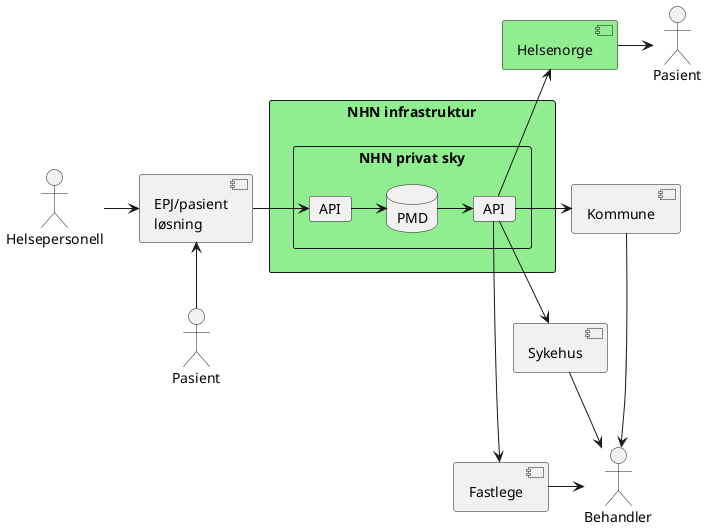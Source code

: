 @startuml

actor "Pasient" as pasient
actor "Helsepersonell" as helseinn

'component "DHO\nløsning" as dho
component "EPJ/pasient\nløsning" as annen

rectangle "NHN infrastruktur" as NHN #LightGreen {
'card "API" as apinn
'component "VKP" as VKP
'card "API" as apiut

rectangle "NHN privat sky" as NHNPS {
   card "API" as apinn2
   database "PMD" as pmd
   card "API" as apiut2
}
}
'component "Kommune\nPLO EPJ" as epj

component "Helsenorge" as helsenorge #LightGreen
component "Kommune" as kommune
component "Sykehus" as syk
component "Fastlege" as fastlege

'rectangle "konsument" as konsument {
actor "Pasient" as pasientk
actor "Behandler" as behandler
'pasientk -down- behandler
'}

'dho -down[hidden]- annen
helsenorge -down[hidden]- kommune

apiut2 -up-> helsenorge
helsenorge -right-> pasientk

helseinn -> annen
'pasient -> dho
pasient -up-> annen
'dho -> apinn
'apinn -> VKP
'VKP -> apiut
annen -right-> apinn2

'VKP -down-> pmd
apinn2 -> pmd
pmd -> apiut2

'epj -[hidden]- kommune
kommune -[hidden]- syk
syk -[hidden]- fastlege

'apiut -> epj

apiut2 -right-> kommune
apiut2 -right-> syk
apiut2 -right-> fastlege
'epj -> behandler
kommune -right-> behandler
syk -right-> behandler
fastlege -right-> behandler

@enduml
